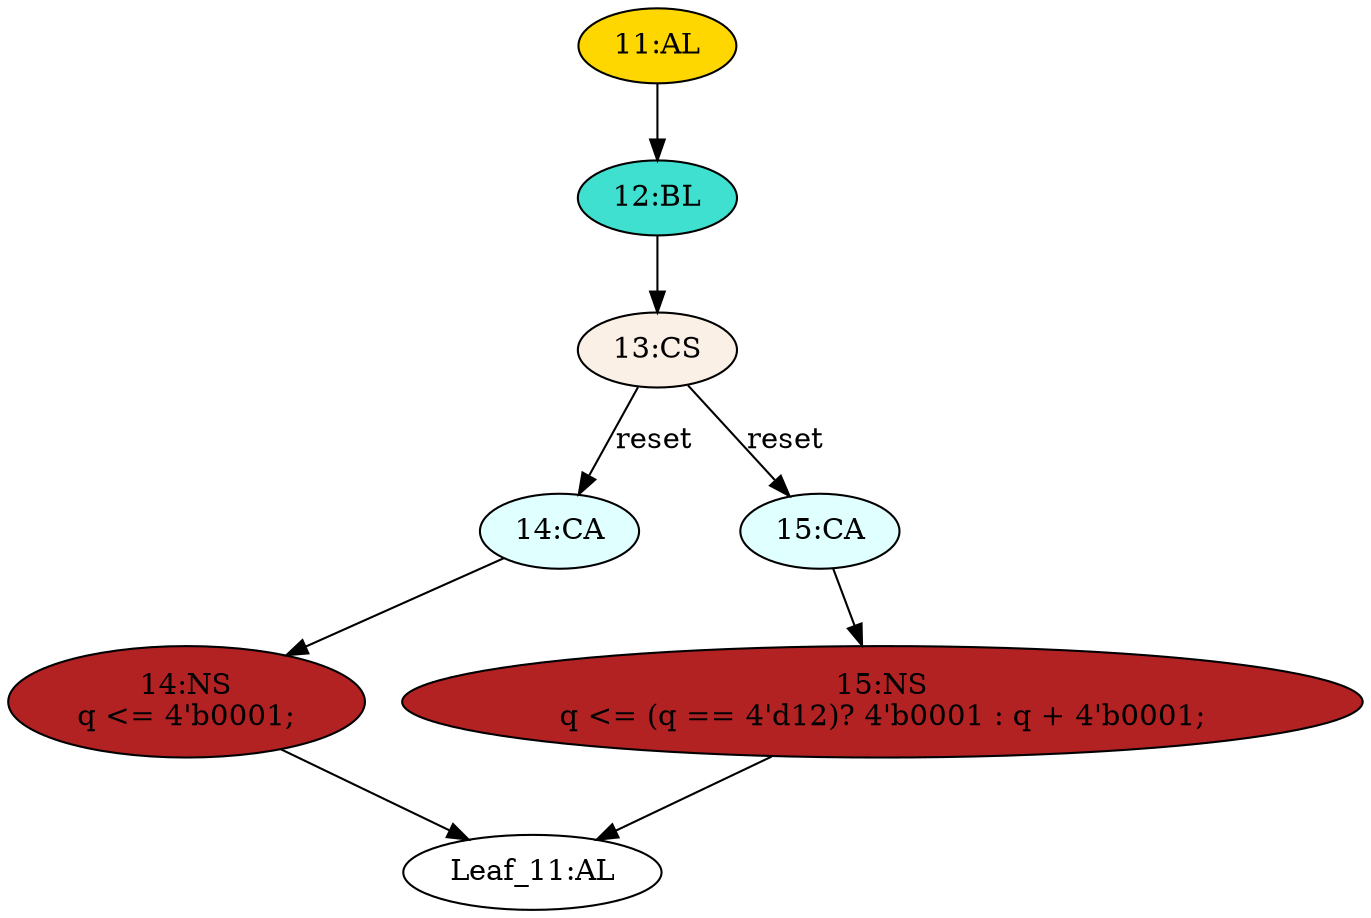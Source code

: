 strict digraph "" {
	node [label="\N"];
	"Leaf_11:AL"	[def_var="['q']",
		label="Leaf_11:AL"];
	"14:CA"	[ast="<pyverilog.vparser.ast.Case object at 0x7f115268a2d0>",
		fillcolor=lightcyan,
		label="14:CA",
		statements="[]",
		style=filled,
		typ=Case];
	"14:NS"	[ast="<pyverilog.vparser.ast.NonblockingSubstitution object at 0x7f115268a410>",
		fillcolor=firebrick,
		label="14:NS
q <= 4'b0001;",
		statements="[<pyverilog.vparser.ast.NonblockingSubstitution object at 0x7f115268a410>]",
		style=filled,
		typ=NonblockingSubstitution];
	"14:CA" -> "14:NS"	[cond="[]",
		lineno=None];
	"13:CS"	[ast="<pyverilog.vparser.ast.CaseStatement object at 0x7f115268a590>",
		fillcolor=linen,
		label="13:CS",
		statements="[]",
		style=filled,
		typ=CaseStatement];
	"13:CS" -> "14:CA"	[cond="['reset']",
		label=reset,
		lineno=13];
	"15:CA"	[ast="<pyverilog.vparser.ast.Case object at 0x7f115268a650>",
		fillcolor=lightcyan,
		label="15:CA",
		statements="[]",
		style=filled,
		typ=Case];
	"13:CS" -> "15:CA"	[cond="['reset']",
		label=reset,
		lineno=13];
	"12:BL"	[ast="<pyverilog.vparser.ast.Block object at 0x7f115268aa10>",
		fillcolor=turquoise,
		label="12:BL",
		statements="[]",
		style=filled,
		typ=Block];
	"12:BL" -> "13:CS"	[cond="[]",
		lineno=None];
	"15:NS"	[ast="<pyverilog.vparser.ast.NonblockingSubstitution object at 0x7f115268a6d0>",
		fillcolor=firebrick,
		label="15:NS
q <= (q == 4'd12)? 4'b0001 : q + 4'b0001;",
		statements="[<pyverilog.vparser.ast.NonblockingSubstitution object at 0x7f115268a6d0>]",
		style=filled,
		typ=NonblockingSubstitution];
	"15:NS" -> "Leaf_11:AL"	[cond="[]",
		lineno=None];
	"15:CA" -> "15:NS"	[cond="[]",
		lineno=None];
	"11:AL"	[ast="<pyverilog.vparser.ast.Always object at 0x7f115268aad0>",
		clk_sens=True,
		fillcolor=gold,
		label="11:AL",
		sens="['clk']",
		statements="[]",
		style=filled,
		typ=Always,
		use_var="['reset', 'q']"];
	"11:AL" -> "12:BL"	[cond="[]",
		lineno=None];
	"14:NS" -> "Leaf_11:AL"	[cond="[]",
		lineno=None];
}
